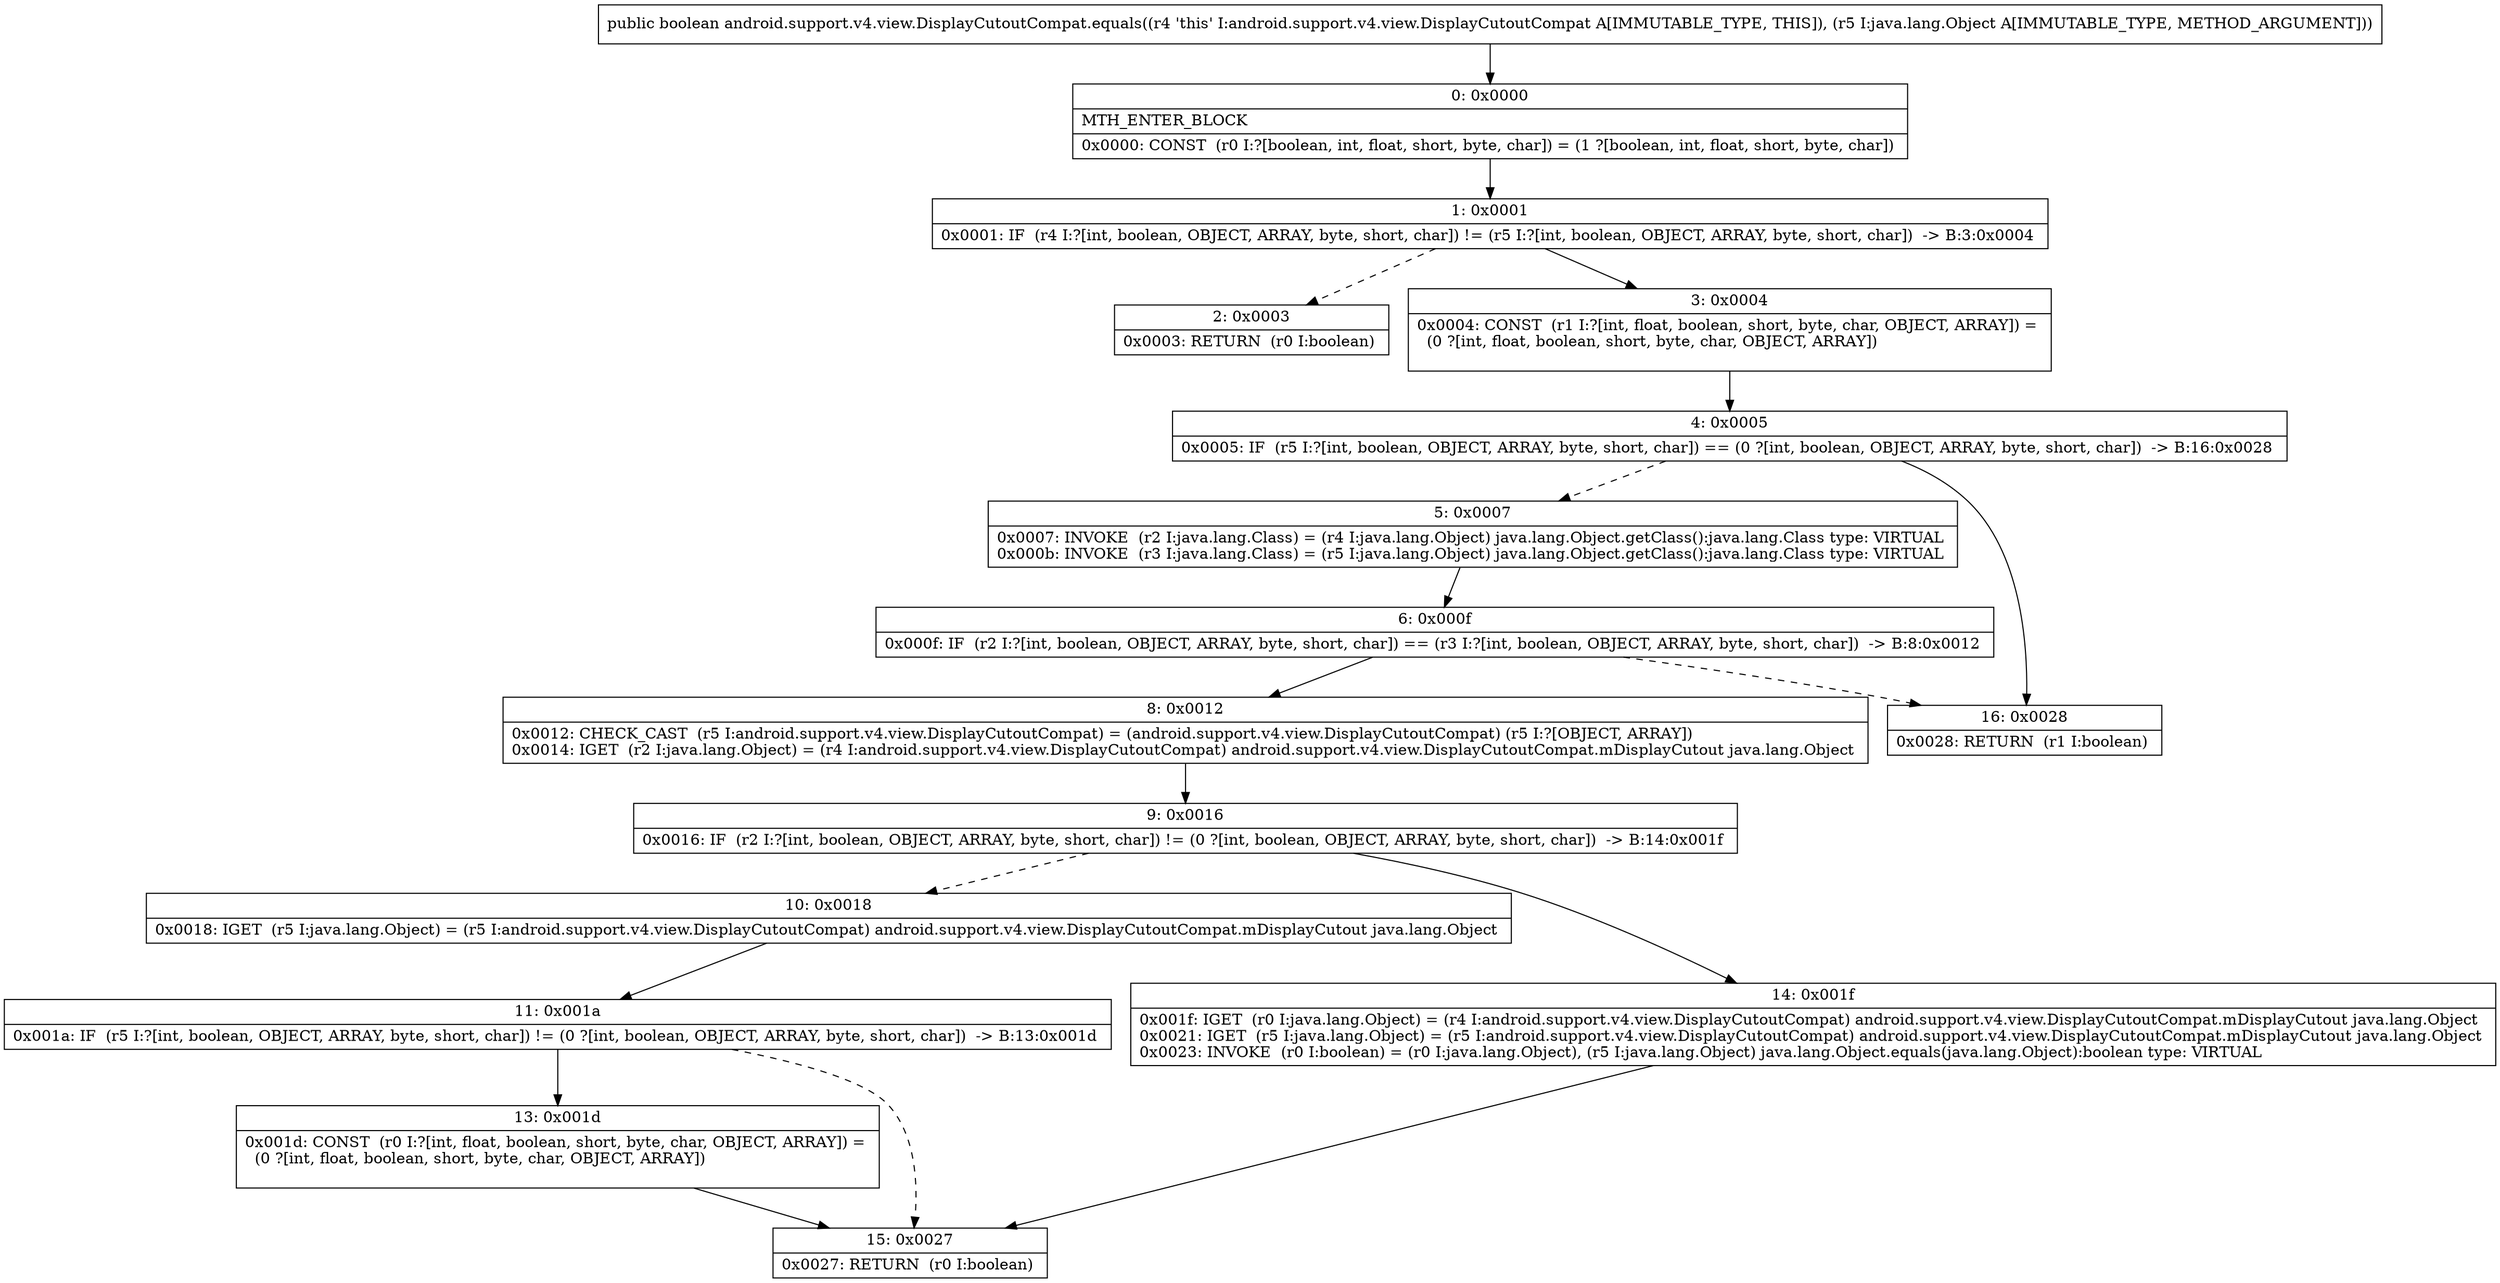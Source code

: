 digraph "CFG forandroid.support.v4.view.DisplayCutoutCompat.equals(Ljava\/lang\/Object;)Z" {
Node_0 [shape=record,label="{0\:\ 0x0000|MTH_ENTER_BLOCK\l|0x0000: CONST  (r0 I:?[boolean, int, float, short, byte, char]) = (1 ?[boolean, int, float, short, byte, char]) \l}"];
Node_1 [shape=record,label="{1\:\ 0x0001|0x0001: IF  (r4 I:?[int, boolean, OBJECT, ARRAY, byte, short, char]) != (r5 I:?[int, boolean, OBJECT, ARRAY, byte, short, char])  \-\> B:3:0x0004 \l}"];
Node_2 [shape=record,label="{2\:\ 0x0003|0x0003: RETURN  (r0 I:boolean) \l}"];
Node_3 [shape=record,label="{3\:\ 0x0004|0x0004: CONST  (r1 I:?[int, float, boolean, short, byte, char, OBJECT, ARRAY]) = \l  (0 ?[int, float, boolean, short, byte, char, OBJECT, ARRAY])\l \l}"];
Node_4 [shape=record,label="{4\:\ 0x0005|0x0005: IF  (r5 I:?[int, boolean, OBJECT, ARRAY, byte, short, char]) == (0 ?[int, boolean, OBJECT, ARRAY, byte, short, char])  \-\> B:16:0x0028 \l}"];
Node_5 [shape=record,label="{5\:\ 0x0007|0x0007: INVOKE  (r2 I:java.lang.Class) = (r4 I:java.lang.Object) java.lang.Object.getClass():java.lang.Class type: VIRTUAL \l0x000b: INVOKE  (r3 I:java.lang.Class) = (r5 I:java.lang.Object) java.lang.Object.getClass():java.lang.Class type: VIRTUAL \l}"];
Node_6 [shape=record,label="{6\:\ 0x000f|0x000f: IF  (r2 I:?[int, boolean, OBJECT, ARRAY, byte, short, char]) == (r3 I:?[int, boolean, OBJECT, ARRAY, byte, short, char])  \-\> B:8:0x0012 \l}"];
Node_8 [shape=record,label="{8\:\ 0x0012|0x0012: CHECK_CAST  (r5 I:android.support.v4.view.DisplayCutoutCompat) = (android.support.v4.view.DisplayCutoutCompat) (r5 I:?[OBJECT, ARRAY]) \l0x0014: IGET  (r2 I:java.lang.Object) = (r4 I:android.support.v4.view.DisplayCutoutCompat) android.support.v4.view.DisplayCutoutCompat.mDisplayCutout java.lang.Object \l}"];
Node_9 [shape=record,label="{9\:\ 0x0016|0x0016: IF  (r2 I:?[int, boolean, OBJECT, ARRAY, byte, short, char]) != (0 ?[int, boolean, OBJECT, ARRAY, byte, short, char])  \-\> B:14:0x001f \l}"];
Node_10 [shape=record,label="{10\:\ 0x0018|0x0018: IGET  (r5 I:java.lang.Object) = (r5 I:android.support.v4.view.DisplayCutoutCompat) android.support.v4.view.DisplayCutoutCompat.mDisplayCutout java.lang.Object \l}"];
Node_11 [shape=record,label="{11\:\ 0x001a|0x001a: IF  (r5 I:?[int, boolean, OBJECT, ARRAY, byte, short, char]) != (0 ?[int, boolean, OBJECT, ARRAY, byte, short, char])  \-\> B:13:0x001d \l}"];
Node_13 [shape=record,label="{13\:\ 0x001d|0x001d: CONST  (r0 I:?[int, float, boolean, short, byte, char, OBJECT, ARRAY]) = \l  (0 ?[int, float, boolean, short, byte, char, OBJECT, ARRAY])\l \l}"];
Node_14 [shape=record,label="{14\:\ 0x001f|0x001f: IGET  (r0 I:java.lang.Object) = (r4 I:android.support.v4.view.DisplayCutoutCompat) android.support.v4.view.DisplayCutoutCompat.mDisplayCutout java.lang.Object \l0x0021: IGET  (r5 I:java.lang.Object) = (r5 I:android.support.v4.view.DisplayCutoutCompat) android.support.v4.view.DisplayCutoutCompat.mDisplayCutout java.lang.Object \l0x0023: INVOKE  (r0 I:boolean) = (r0 I:java.lang.Object), (r5 I:java.lang.Object) java.lang.Object.equals(java.lang.Object):boolean type: VIRTUAL \l}"];
Node_15 [shape=record,label="{15\:\ 0x0027|0x0027: RETURN  (r0 I:boolean) \l}"];
Node_16 [shape=record,label="{16\:\ 0x0028|0x0028: RETURN  (r1 I:boolean) \l}"];
MethodNode[shape=record,label="{public boolean android.support.v4.view.DisplayCutoutCompat.equals((r4 'this' I:android.support.v4.view.DisplayCutoutCompat A[IMMUTABLE_TYPE, THIS]), (r5 I:java.lang.Object A[IMMUTABLE_TYPE, METHOD_ARGUMENT])) }"];
MethodNode -> Node_0;
Node_0 -> Node_1;
Node_1 -> Node_2[style=dashed];
Node_1 -> Node_3;
Node_3 -> Node_4;
Node_4 -> Node_5[style=dashed];
Node_4 -> Node_16;
Node_5 -> Node_6;
Node_6 -> Node_8;
Node_6 -> Node_16[style=dashed];
Node_8 -> Node_9;
Node_9 -> Node_10[style=dashed];
Node_9 -> Node_14;
Node_10 -> Node_11;
Node_11 -> Node_13;
Node_11 -> Node_15[style=dashed];
Node_13 -> Node_15;
Node_14 -> Node_15;
}

